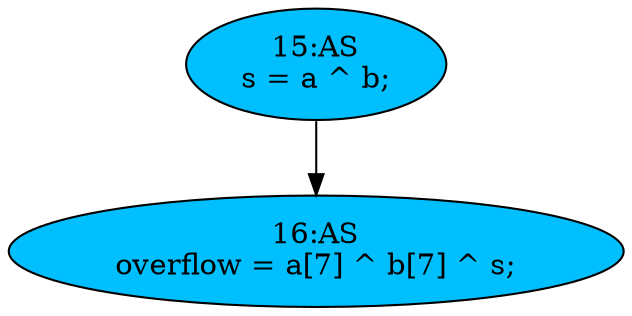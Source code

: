 strict digraph "compose( ,  )" {
	node [label="\N"];
	"16:AS"	[ast="<pyverilog.vparser.ast.Assign object at 0x7f180c1a3250>",
		def_var="['overflow']",
		fillcolor=deepskyblue,
		label="16:AS
overflow = a[7] ^ b[7] ^ s;",
		statements="[]",
		style=filled,
		typ=Assign,
		use_var="['a', 'b', 's']"];
	"15:AS"	[ast="<pyverilog.vparser.ast.Assign object at 0x7f180c156950>",
		def_var="['s']",
		fillcolor=deepskyblue,
		label="15:AS
s = a ^ b;",
		statements="[]",
		style=filled,
		typ=Assign,
		use_var="['a', 'b']"];
	"15:AS" -> "16:AS";
}
